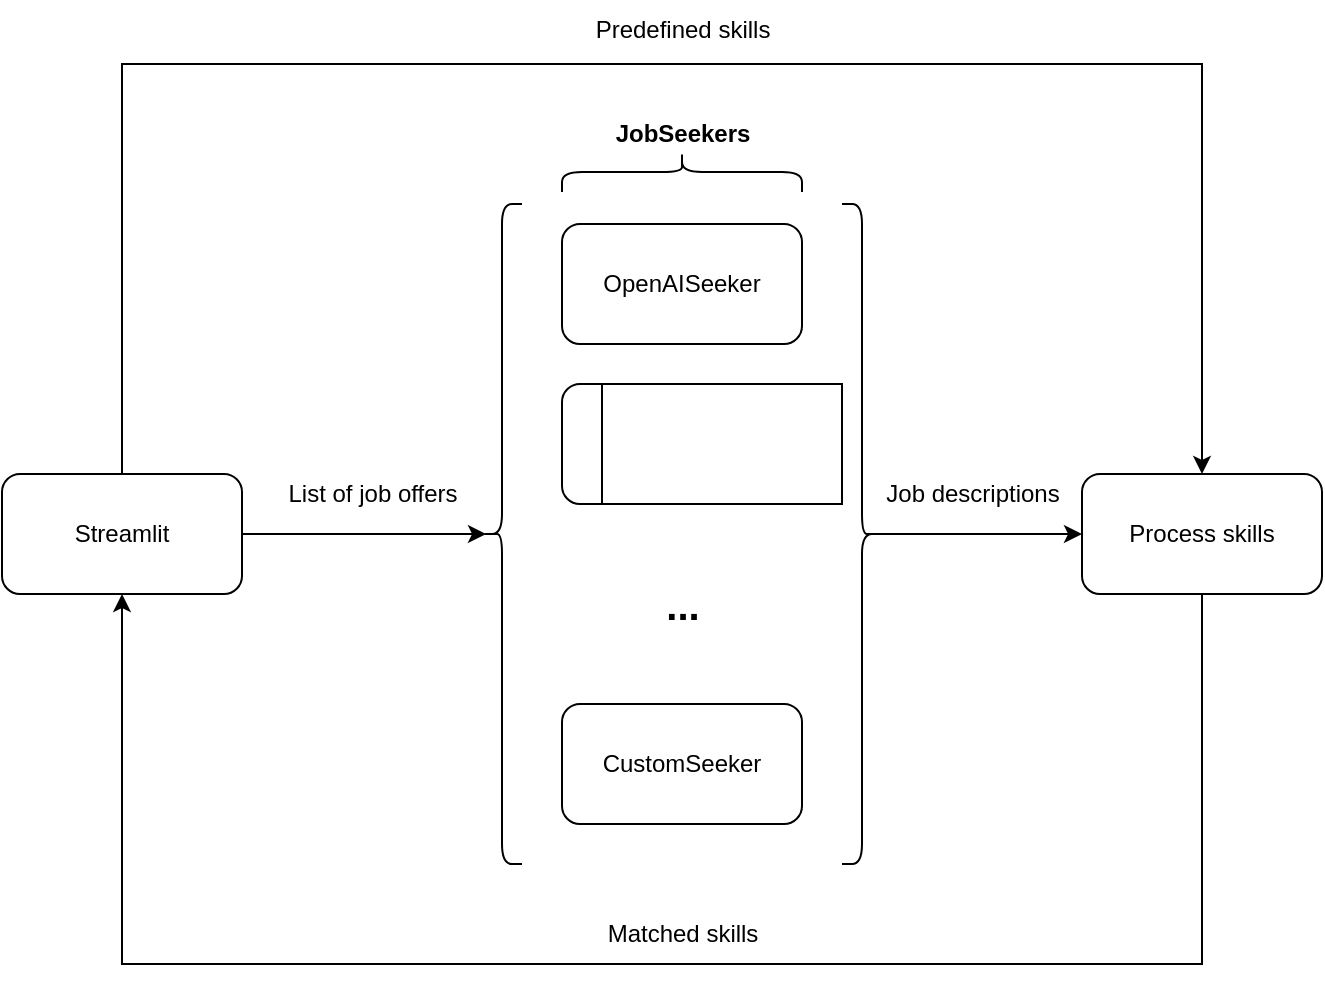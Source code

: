 <mxfile>
    <diagram name="Página-1" id="2dwx4LYqXVP7C5pGC-Pw">
        <mxGraphModel dx="846" dy="451" grid="1" gridSize="10" guides="1" tooltips="1" connect="1" arrows="1" fold="1" page="1" pageScale="1" pageWidth="827" pageHeight="1169" math="0" shadow="0">
            <root>
                <mxCell id="0"/>
                <mxCell id="1" parent="0"/>
                <mxCell id="Kn4S4SdoonWtt_PLOv4M-4" style="edgeStyle=orthogonalEdgeStyle;rounded=0;orthogonalLoop=1;jettySize=auto;html=1;exitX=1;exitY=0.5;exitDx=0;exitDy=0;entryX=0.1;entryY=0.5;entryDx=0;entryDy=0;entryPerimeter=0;" parent="1" source="Kn4S4SdoonWtt_PLOv4M-1" target="Kn4S4SdoonWtt_PLOv4M-5" edge="1">
                    <mxGeometry relative="1" as="geometry">
                        <mxPoint x="270" y="275" as="targetPoint"/>
                    </mxGeometry>
                </mxCell>
                <mxCell id="Kn4S4SdoonWtt_PLOv4M-18" style="edgeStyle=orthogonalEdgeStyle;rounded=0;orthogonalLoop=1;jettySize=auto;html=1;exitX=0.5;exitY=0;exitDx=0;exitDy=0;entryX=0.5;entryY=0;entryDx=0;entryDy=0;" parent="1" source="Kn4S4SdoonWtt_PLOv4M-1" target="Kn4S4SdoonWtt_PLOv4M-14" edge="1">
                    <mxGeometry relative="1" as="geometry">
                        <Array as="points">
                            <mxPoint x="110" y="40"/>
                            <mxPoint x="650" y="40"/>
                        </Array>
                    </mxGeometry>
                </mxCell>
                <mxCell id="Kn4S4SdoonWtt_PLOv4M-1" value="Streamlit" style="rounded=1;whiteSpace=wrap;html=1;" parent="1" vertex="1">
                    <mxGeometry x="50" y="245" width="120" height="60" as="geometry"/>
                </mxCell>
                <mxCell id="Kn4S4SdoonWtt_PLOv4M-5" value="" style="shape=curlyBracket;whiteSpace=wrap;html=1;rounded=1;labelPosition=left;verticalLabelPosition=middle;align=right;verticalAlign=middle;" parent="1" vertex="1">
                    <mxGeometry x="290" y="110" width="20" height="330" as="geometry"/>
                </mxCell>
                <mxCell id="Kn4S4SdoonWtt_PLOv4M-6" value="OpenAISeeker" style="rounded=1;whiteSpace=wrap;html=1;" parent="1" vertex="1">
                    <mxGeometry x="330" y="120" width="120" height="60" as="geometry"/>
                </mxCell>
                <mxCell id="Kn4S4SdoonWtt_PLOv4M-7" value="LinkedinSeeker" style="rounded=1;whiteSpace=wrap;html=1;" parent="1" vertex="1">
                    <mxGeometry x="330" y="200" width="120" height="60" as="geometry"/>
                </mxCell>
                <mxCell id="Kn4S4SdoonWtt_PLOv4M-8" value="&lt;b&gt;&lt;font style=&quot;font-size: 20px;&quot;&gt;...&lt;/font&gt;&lt;/b&gt;" style="text;html=1;align=center;verticalAlign=middle;resizable=0;points=[];autosize=1;strokeColor=none;fillColor=none;" parent="1" vertex="1">
                    <mxGeometry x="370" y="290" width="40" height="40" as="geometry"/>
                </mxCell>
                <mxCell id="Kn4S4SdoonWtt_PLOv4M-9" value="CustomSeeker" style="rounded=1;whiteSpace=wrap;html=1;" parent="1" vertex="1">
                    <mxGeometry x="330" y="360" width="120" height="60" as="geometry"/>
                </mxCell>
                <mxCell id="Kn4S4SdoonWtt_PLOv4M-10" value="" style="shape=curlyBracket;whiteSpace=wrap;html=1;rounded=1;labelPosition=left;verticalLabelPosition=middle;align=right;verticalAlign=middle;size=0.5;direction=west;" parent="1" vertex="1">
                    <mxGeometry x="470" y="110" width="20" height="330" as="geometry"/>
                </mxCell>
                <mxCell id="Kn4S4SdoonWtt_PLOv4M-11" value="" style="endArrow=classic;html=1;rounded=0;exitX=0.1;exitY=0.5;exitDx=0;exitDy=0;exitPerimeter=0;entryX=0;entryY=0.5;entryDx=0;entryDy=0;" parent="1" source="Kn4S4SdoonWtt_PLOv4M-10" target="Kn4S4SdoonWtt_PLOv4M-14" edge="1">
                    <mxGeometry width="50" height="50" relative="1" as="geometry">
                        <mxPoint x="500" y="274.5" as="sourcePoint"/>
                        <mxPoint x="570" y="275" as="targetPoint"/>
                    </mxGeometry>
                </mxCell>
                <mxCell id="Kn4S4SdoonWtt_PLOv4M-12" value="" style="shape=curlyBracket;whiteSpace=wrap;html=1;rounded=1;labelPosition=left;verticalLabelPosition=middle;align=right;verticalAlign=middle;direction=south;" parent="1" vertex="1">
                    <mxGeometry x="330" y="84" width="120" height="20" as="geometry"/>
                </mxCell>
                <mxCell id="Kn4S4SdoonWtt_PLOv4M-13" value="&lt;b&gt;JobSeekers&lt;/b&gt;" style="text;html=1;align=center;verticalAlign=middle;resizable=0;points=[];autosize=1;strokeColor=none;fillColor=none;" parent="1" vertex="1">
                    <mxGeometry x="345" y="60" width="90" height="30" as="geometry"/>
                </mxCell>
                <mxCell id="Kn4S4SdoonWtt_PLOv4M-15" style="edgeStyle=orthogonalEdgeStyle;rounded=0;orthogonalLoop=1;jettySize=auto;html=1;exitX=0.5;exitY=1;exitDx=0;exitDy=0;entryX=0.5;entryY=1;entryDx=0;entryDy=0;" parent="1" source="Kn4S4SdoonWtt_PLOv4M-14" target="Kn4S4SdoonWtt_PLOv4M-1" edge="1">
                    <mxGeometry relative="1" as="geometry">
                        <Array as="points">
                            <mxPoint x="650" y="490"/>
                            <mxPoint x="110" y="490"/>
                        </Array>
                    </mxGeometry>
                </mxCell>
                <mxCell id="Kn4S4SdoonWtt_PLOv4M-14" value="Process skills" style="rounded=1;whiteSpace=wrap;html=1;" parent="1" vertex="1">
                    <mxGeometry x="590" y="245" width="120" height="60" as="geometry"/>
                </mxCell>
                <mxCell id="Kn4S4SdoonWtt_PLOv4M-16" value="List of job offers" style="text;html=1;align=center;verticalAlign=middle;resizable=0;points=[];autosize=1;strokeColor=none;fillColor=none;" parent="1" vertex="1">
                    <mxGeometry x="180" y="240" width="110" height="30" as="geometry"/>
                </mxCell>
                <mxCell id="Kn4S4SdoonWtt_PLOv4M-17" value="Job descriptions" style="text;html=1;align=center;verticalAlign=middle;resizable=0;points=[];autosize=1;strokeColor=none;fillColor=none;" parent="1" vertex="1">
                    <mxGeometry x="480" y="240" width="110" height="30" as="geometry"/>
                </mxCell>
                <mxCell id="Kn4S4SdoonWtt_PLOv4M-19" value="Predefined skills" style="text;html=1;align=center;verticalAlign=middle;resizable=0;points=[];autosize=1;strokeColor=none;fillColor=none;" parent="1" vertex="1">
                    <mxGeometry x="335" y="8" width="110" height="30" as="geometry"/>
                </mxCell>
                <mxCell id="Kn4S4SdoonWtt_PLOv4M-20" value="Matched skills" style="text;html=1;align=center;verticalAlign=middle;resizable=0;points=[];autosize=1;strokeColor=none;fillColor=none;" parent="1" vertex="1">
                    <mxGeometry x="340" y="460" width="100" height="30" as="geometry"/>
                </mxCell>
                <mxCell id="2" value="" style="whiteSpace=wrap;html=1;" vertex="1" parent="1">
                    <mxGeometry x="350" y="200" width="120" height="60" as="geometry"/>
                </mxCell>
            </root>
        </mxGraphModel>
    </diagram>
</mxfile>